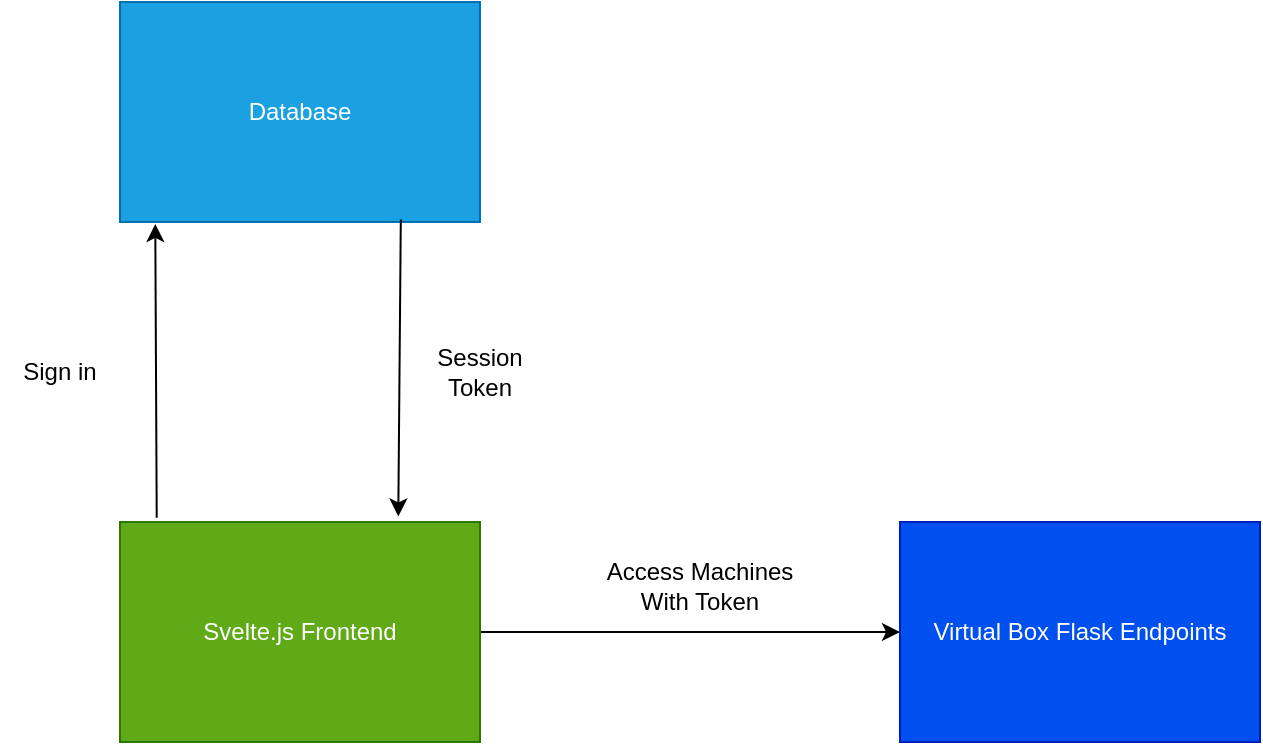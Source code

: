 <mxfile>
    <diagram id="ESvmzmNNvWDNARoAMb1K" name="Page-1">
        <mxGraphModel dx="1475" dy="893" grid="1" gridSize="10" guides="1" tooltips="1" connect="1" arrows="1" fold="1" page="1" pageScale="1" pageWidth="850" pageHeight="1100" math="0" shadow="0">
            <root>
                <mxCell id="0"/>
                <mxCell id="1" parent="0"/>
                <mxCell id="12" style="edgeStyle=none;html=1;" edge="1" parent="1" source="3" target="5">
                    <mxGeometry relative="1" as="geometry"/>
                </mxCell>
                <mxCell id="3" value="Svelte.js Frontend" style="whiteSpace=wrap;html=1;fillColor=#60a917;fontColor=#ffffff;strokeColor=#2D7600;" vertex="1" parent="1">
                    <mxGeometry x="160" y="330" width="180" height="110" as="geometry"/>
                </mxCell>
                <mxCell id="4" value="Database" style="whiteSpace=wrap;html=1;fillColor=#1ba1e2;fontColor=#ffffff;strokeColor=#006EAF;" vertex="1" parent="1">
                    <mxGeometry x="160" y="70" width="180" height="110" as="geometry"/>
                </mxCell>
                <mxCell id="5" value="Virtual Box Flask Endpoints" style="whiteSpace=wrap;html=1;fillColor=#0050ef;fontColor=#ffffff;strokeColor=#001DBC;" vertex="1" parent="1">
                    <mxGeometry x="550" y="330" width="180" height="110" as="geometry"/>
                </mxCell>
                <mxCell id="8" value="" style="edgeStyle=none;orthogonalLoop=1;jettySize=auto;html=1;entryX=0.098;entryY=1.009;entryDx=0;entryDy=0;entryPerimeter=0;exitX=0.102;exitY=-0.019;exitDx=0;exitDy=0;exitPerimeter=0;" edge="1" parent="1" source="3" target="4">
                    <mxGeometry width="80" relative="1" as="geometry">
                        <mxPoint x="410" y="280" as="sourcePoint"/>
                        <mxPoint x="490" y="280" as="targetPoint"/>
                        <Array as="points"/>
                    </mxGeometry>
                </mxCell>
                <mxCell id="9" value="Sign in" style="text;strokeColor=none;align=center;fillColor=none;html=1;verticalAlign=middle;whiteSpace=wrap;rounded=0;" vertex="1" parent="1">
                    <mxGeometry x="100" y="240" width="60" height="30" as="geometry"/>
                </mxCell>
                <mxCell id="10" value="" style="edgeStyle=none;orthogonalLoop=1;jettySize=auto;html=1;entryX=0.773;entryY=-0.025;entryDx=0;entryDy=0;entryPerimeter=0;exitX=0.78;exitY=0.989;exitDx=0;exitDy=0;exitPerimeter=0;" edge="1" parent="1" source="4" target="3">
                    <mxGeometry width="80" relative="1" as="geometry">
                        <mxPoint x="210.72" y="346.92" as="sourcePoint"/>
                        <mxPoint x="210" y="200" as="targetPoint"/>
                        <Array as="points"/>
                    </mxGeometry>
                </mxCell>
                <mxCell id="11" value="Session Token" style="text;strokeColor=none;align=center;fillColor=none;html=1;verticalAlign=middle;whiteSpace=wrap;rounded=0;" vertex="1" parent="1">
                    <mxGeometry x="310" y="240" width="60" height="30" as="geometry"/>
                </mxCell>
                <mxCell id="13" value="&lt;br&gt;Access Machines With Token" style="text;strokeColor=none;align=center;fillColor=none;html=1;verticalAlign=middle;whiteSpace=wrap;rounded=0;" vertex="1" parent="1">
                    <mxGeometry x="390" y="340" width="120" height="30" as="geometry"/>
                </mxCell>
            </root>
        </mxGraphModel>
    </diagram>
</mxfile>